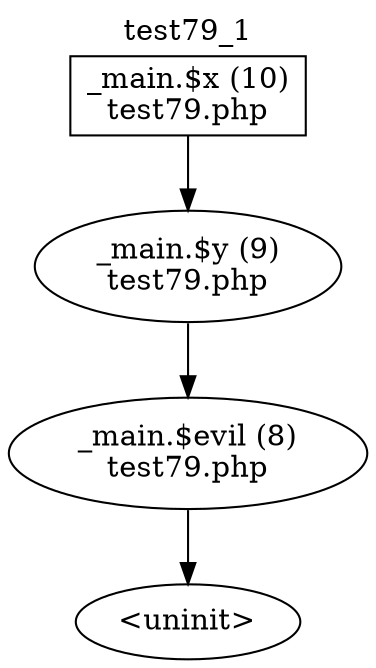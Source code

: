 digraph cfg {
  label="test79_1";
  labelloc=t;
  n1 [shape=box, label="_main.$x (10)\ntest79.php"];
  n2 [shape=ellipse, label="_main.$y (9)\ntest79.php"];
  n3 [shape=ellipse, label="_main.$evil (8)\ntest79.php"];
  n4 [shape=ellipse, label="<uninit>"];
  n1 -> n2;
  n2 -> n3;
  n3 -> n4;
}

